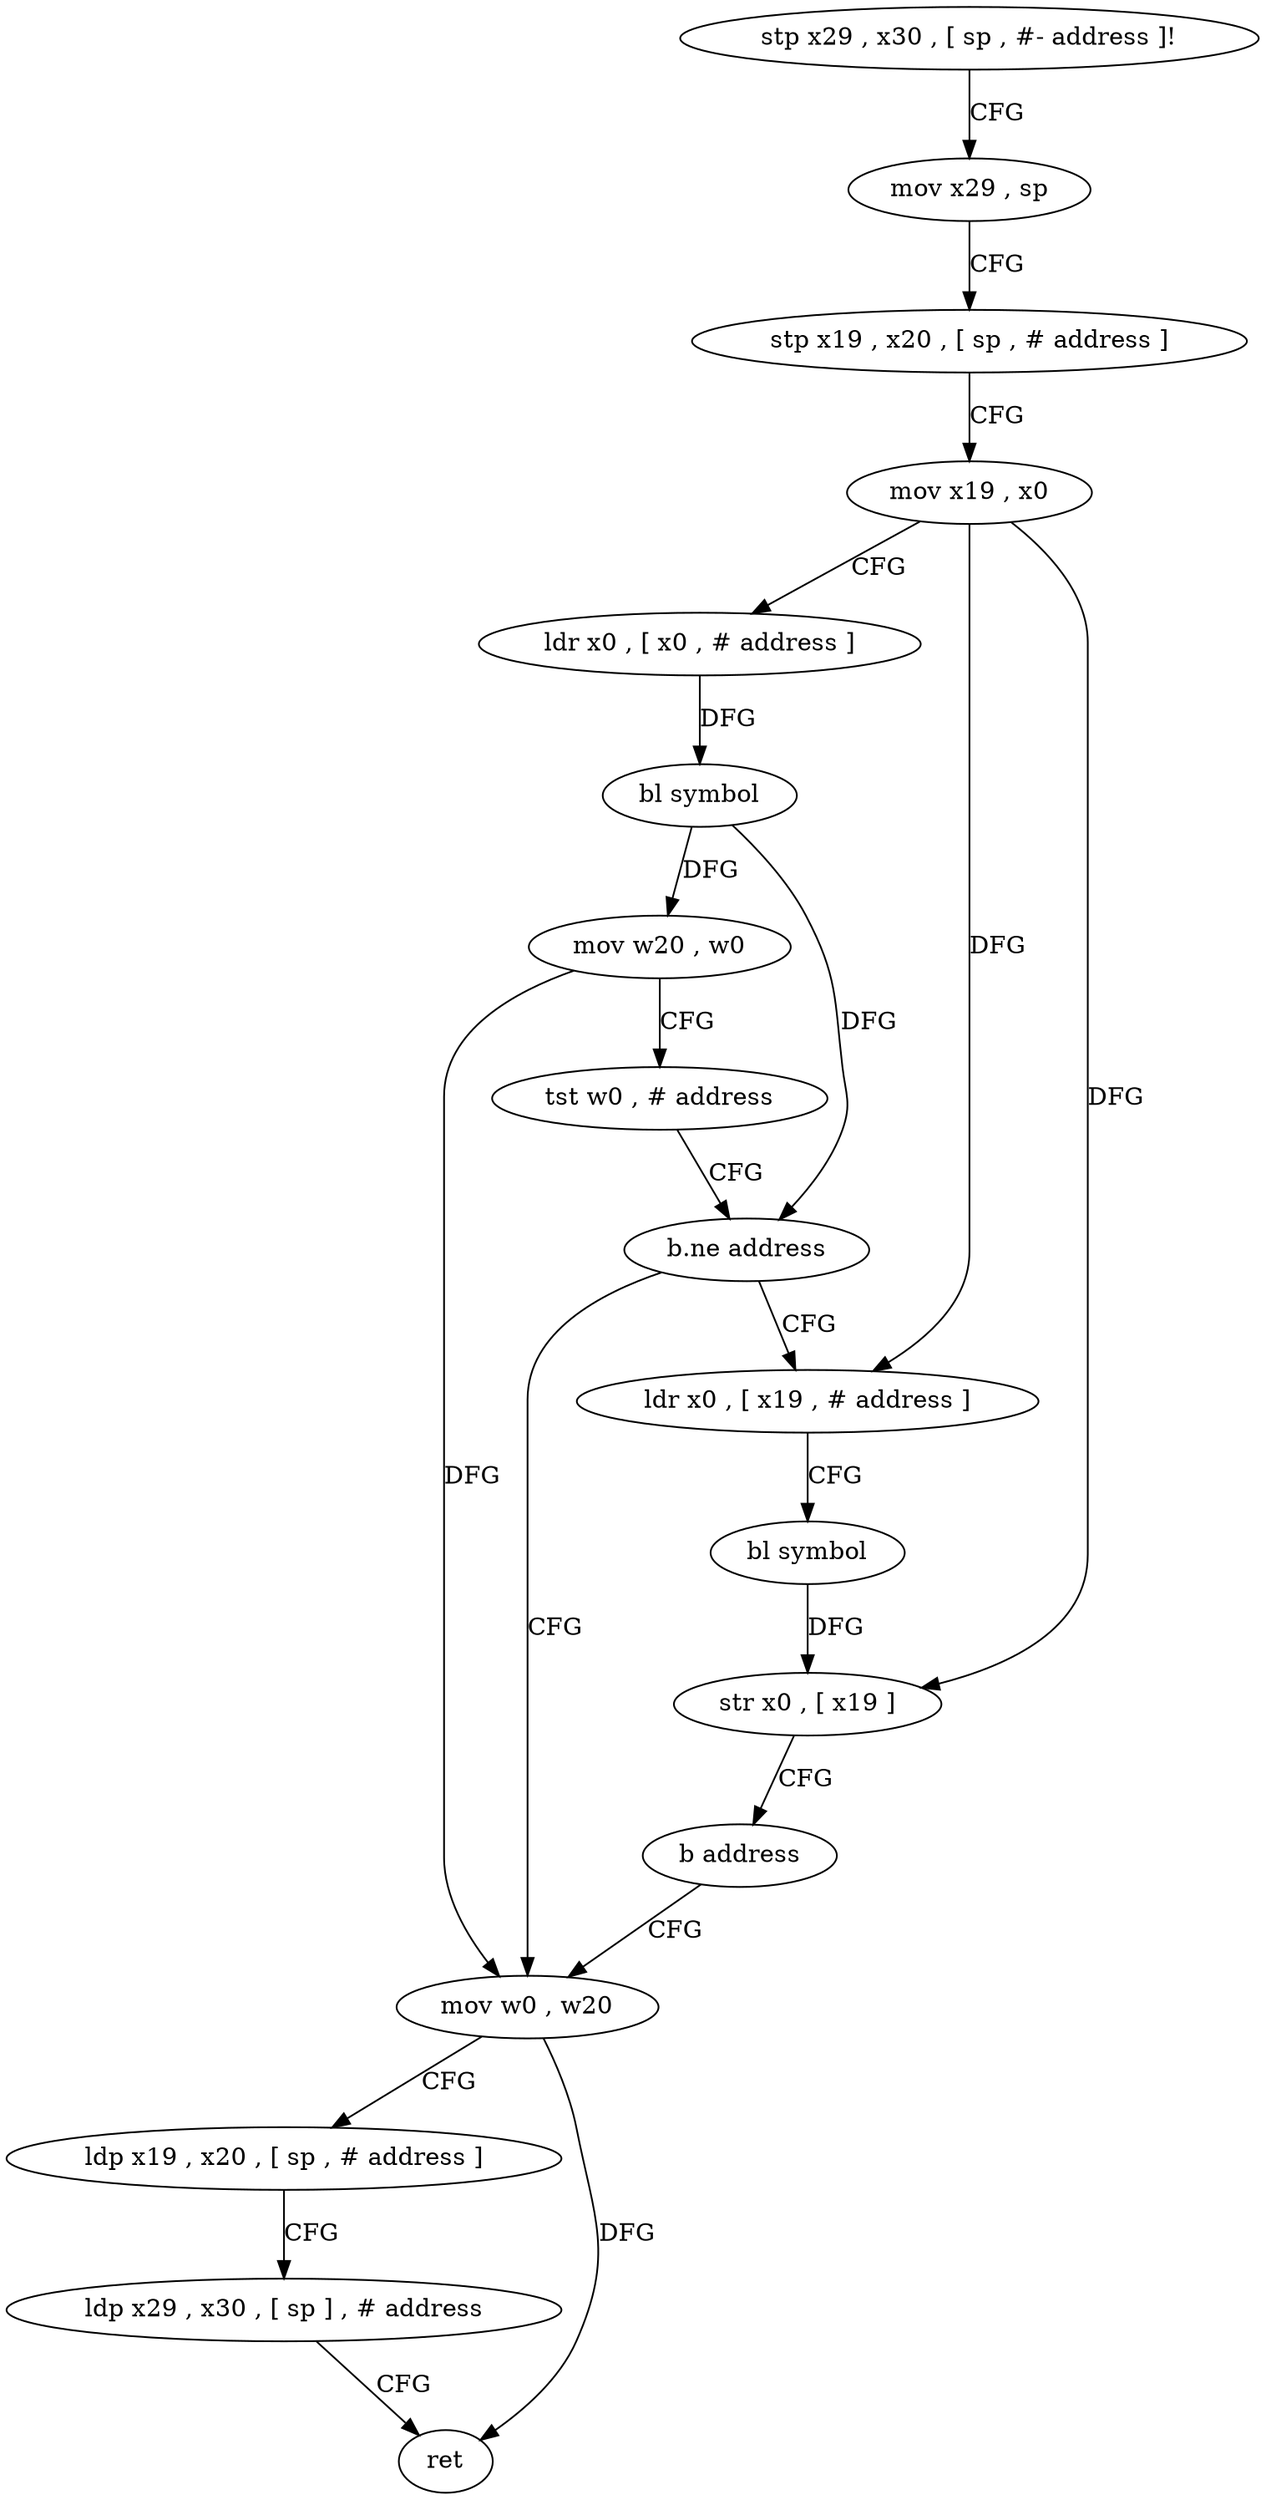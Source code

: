 digraph "func" {
"139120" [label = "stp x29 , x30 , [ sp , #- address ]!" ]
"139124" [label = "mov x29 , sp" ]
"139128" [label = "stp x19 , x20 , [ sp , # address ]" ]
"139132" [label = "mov x19 , x0" ]
"139136" [label = "ldr x0 , [ x0 , # address ]" ]
"139140" [label = "bl symbol" ]
"139144" [label = "mov w20 , w0" ]
"139148" [label = "tst w0 , # address" ]
"139152" [label = "b.ne address" ]
"139172" [label = "ldr x0 , [ x19 , # address ]" ]
"139156" [label = "mov w0 , w20" ]
"139176" [label = "bl symbol" ]
"139180" [label = "str x0 , [ x19 ]" ]
"139184" [label = "b address" ]
"139160" [label = "ldp x19 , x20 , [ sp , # address ]" ]
"139164" [label = "ldp x29 , x30 , [ sp ] , # address" ]
"139168" [label = "ret" ]
"139120" -> "139124" [ label = "CFG" ]
"139124" -> "139128" [ label = "CFG" ]
"139128" -> "139132" [ label = "CFG" ]
"139132" -> "139136" [ label = "CFG" ]
"139132" -> "139172" [ label = "DFG" ]
"139132" -> "139180" [ label = "DFG" ]
"139136" -> "139140" [ label = "DFG" ]
"139140" -> "139144" [ label = "DFG" ]
"139140" -> "139152" [ label = "DFG" ]
"139144" -> "139148" [ label = "CFG" ]
"139144" -> "139156" [ label = "DFG" ]
"139148" -> "139152" [ label = "CFG" ]
"139152" -> "139172" [ label = "CFG" ]
"139152" -> "139156" [ label = "CFG" ]
"139172" -> "139176" [ label = "CFG" ]
"139156" -> "139160" [ label = "CFG" ]
"139156" -> "139168" [ label = "DFG" ]
"139176" -> "139180" [ label = "DFG" ]
"139180" -> "139184" [ label = "CFG" ]
"139184" -> "139156" [ label = "CFG" ]
"139160" -> "139164" [ label = "CFG" ]
"139164" -> "139168" [ label = "CFG" ]
}
